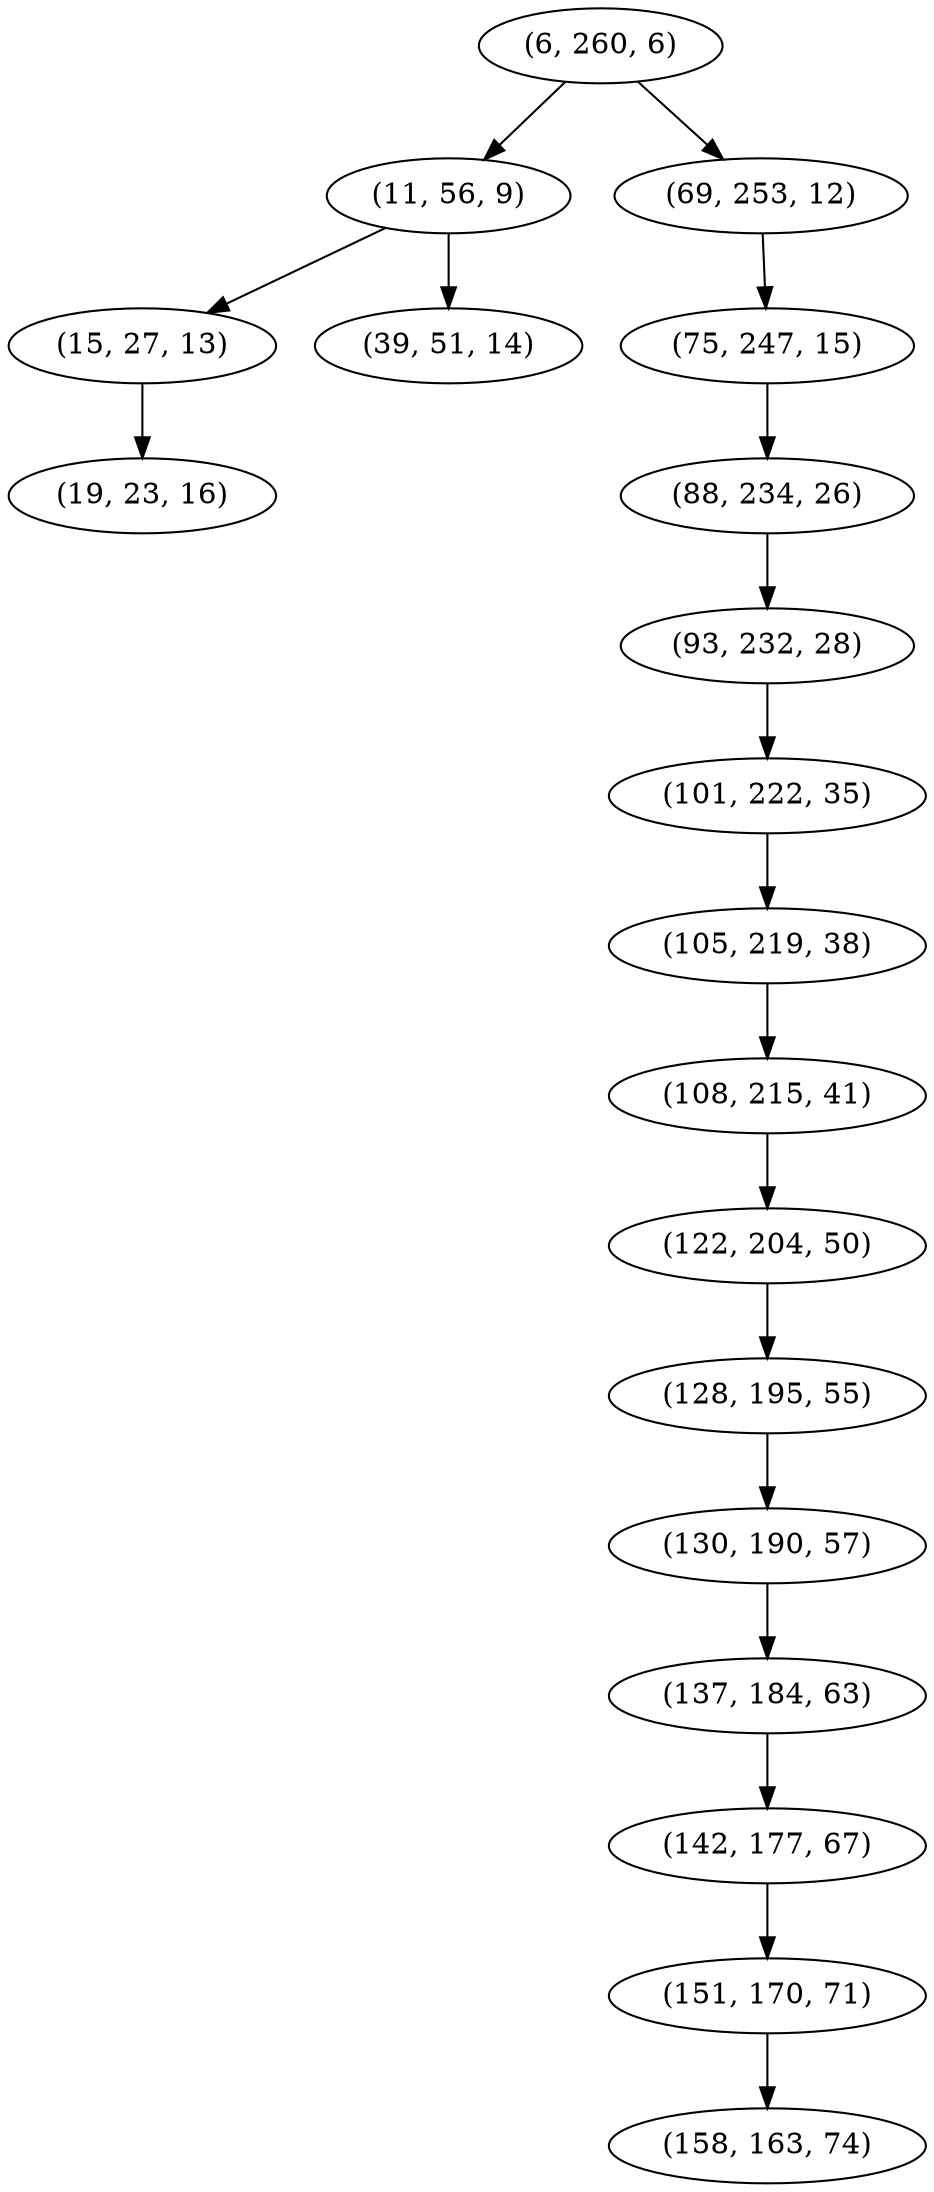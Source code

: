 digraph tree {
    "(6, 260, 6)";
    "(11, 56, 9)";
    "(15, 27, 13)";
    "(19, 23, 16)";
    "(39, 51, 14)";
    "(69, 253, 12)";
    "(75, 247, 15)";
    "(88, 234, 26)";
    "(93, 232, 28)";
    "(101, 222, 35)";
    "(105, 219, 38)";
    "(108, 215, 41)";
    "(122, 204, 50)";
    "(128, 195, 55)";
    "(130, 190, 57)";
    "(137, 184, 63)";
    "(142, 177, 67)";
    "(151, 170, 71)";
    "(158, 163, 74)";
    "(6, 260, 6)" -> "(11, 56, 9)";
    "(6, 260, 6)" -> "(69, 253, 12)";
    "(11, 56, 9)" -> "(15, 27, 13)";
    "(11, 56, 9)" -> "(39, 51, 14)";
    "(15, 27, 13)" -> "(19, 23, 16)";
    "(69, 253, 12)" -> "(75, 247, 15)";
    "(75, 247, 15)" -> "(88, 234, 26)";
    "(88, 234, 26)" -> "(93, 232, 28)";
    "(93, 232, 28)" -> "(101, 222, 35)";
    "(101, 222, 35)" -> "(105, 219, 38)";
    "(105, 219, 38)" -> "(108, 215, 41)";
    "(108, 215, 41)" -> "(122, 204, 50)";
    "(122, 204, 50)" -> "(128, 195, 55)";
    "(128, 195, 55)" -> "(130, 190, 57)";
    "(130, 190, 57)" -> "(137, 184, 63)";
    "(137, 184, 63)" -> "(142, 177, 67)";
    "(142, 177, 67)" -> "(151, 170, 71)";
    "(151, 170, 71)" -> "(158, 163, 74)";
}
